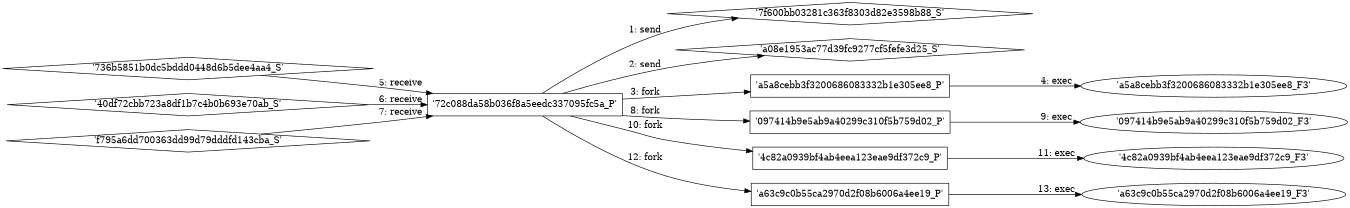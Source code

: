 digraph "D:\Learning\Paper\apt\基于CTI的攻击预警\Dataset\攻击图\ASGfromALLCTI\Threat Source newsletter (Feb. 20, 2020).dot" {
rankdir="LR"
size="9"
fixedsize="false"
splines="true"
nodesep=0.3
ranksep=0
fontsize=10
overlap="scalexy"
engine= "neato"
	"'7f600bb03281c363f8303d82e3598b88_S'" [node_type=Socket shape=diamond]
	"'72c088da58b036f8a5eedc337095fc5a_P'" [node_type=Process shape=box]
	"'72c088da58b036f8a5eedc337095fc5a_P'" -> "'7f600bb03281c363f8303d82e3598b88_S'" [label="1: send"]
	"'a08e1953ac77d39fc9277cf5fefe3d25_S'" [node_type=Socket shape=diamond]
	"'72c088da58b036f8a5eedc337095fc5a_P'" [node_type=Process shape=box]
	"'72c088da58b036f8a5eedc337095fc5a_P'" -> "'a08e1953ac77d39fc9277cf5fefe3d25_S'" [label="2: send"]
	"'72c088da58b036f8a5eedc337095fc5a_P'" [node_type=Process shape=box]
	"'a5a8cebb3f3200686083332b1e305ee8_P'" [node_type=Process shape=box]
	"'72c088da58b036f8a5eedc337095fc5a_P'" -> "'a5a8cebb3f3200686083332b1e305ee8_P'" [label="3: fork"]
	"'a5a8cebb3f3200686083332b1e305ee8_P'" [node_type=Process shape=box]
	"'a5a8cebb3f3200686083332b1e305ee8_F3'" [node_type=File shape=ellipse]
	"'a5a8cebb3f3200686083332b1e305ee8_P'" -> "'a5a8cebb3f3200686083332b1e305ee8_F3'" [label="4: exec"]
	"'72c088da58b036f8a5eedc337095fc5a_P'" [node_type=Process shape=box]
	"'736b5851b0dc5bddd0448d6b5dee4aa4_S'" [node_type=Socket shape=diamond]
	"'736b5851b0dc5bddd0448d6b5dee4aa4_S'" -> "'72c088da58b036f8a5eedc337095fc5a_P'" [label="5: receive"]
	"'72c088da58b036f8a5eedc337095fc5a_P'" [node_type=Process shape=box]
	"'40df72cbb723a8df1b7c4b0b693e70ab_S'" [node_type=Socket shape=diamond]
	"'40df72cbb723a8df1b7c4b0b693e70ab_S'" -> "'72c088da58b036f8a5eedc337095fc5a_P'" [label="6: receive"]
	"'72c088da58b036f8a5eedc337095fc5a_P'" [node_type=Process shape=box]
	"'f795a6dd700363dd99d79dddfd143cba_S'" [node_type=Socket shape=diamond]
	"'f795a6dd700363dd99d79dddfd143cba_S'" -> "'72c088da58b036f8a5eedc337095fc5a_P'" [label="7: receive"]
	"'72c088da58b036f8a5eedc337095fc5a_P'" [node_type=Process shape=box]
	"'097414b9e5ab9a40299c310f5b759d02_P'" [node_type=Process shape=box]
	"'72c088da58b036f8a5eedc337095fc5a_P'" -> "'097414b9e5ab9a40299c310f5b759d02_P'" [label="8: fork"]
	"'097414b9e5ab9a40299c310f5b759d02_P'" [node_type=Process shape=box]
	"'097414b9e5ab9a40299c310f5b759d02_F3'" [node_type=File shape=ellipse]
	"'097414b9e5ab9a40299c310f5b759d02_P'" -> "'097414b9e5ab9a40299c310f5b759d02_F3'" [label="9: exec"]
	"'72c088da58b036f8a5eedc337095fc5a_P'" [node_type=Process shape=box]
	"'4c82a0939bf4ab4eea123eae9df372c9_P'" [node_type=Process shape=box]
	"'72c088da58b036f8a5eedc337095fc5a_P'" -> "'4c82a0939bf4ab4eea123eae9df372c9_P'" [label="10: fork"]
	"'4c82a0939bf4ab4eea123eae9df372c9_P'" [node_type=Process shape=box]
	"'4c82a0939bf4ab4eea123eae9df372c9_F3'" [node_type=File shape=ellipse]
	"'4c82a0939bf4ab4eea123eae9df372c9_P'" -> "'4c82a0939bf4ab4eea123eae9df372c9_F3'" [label="11: exec"]
	"'72c088da58b036f8a5eedc337095fc5a_P'" [node_type=Process shape=box]
	"'a63c9c0b55ca2970d2f08b6006a4ee19_P'" [node_type=Process shape=box]
	"'72c088da58b036f8a5eedc337095fc5a_P'" -> "'a63c9c0b55ca2970d2f08b6006a4ee19_P'" [label="12: fork"]
	"'a63c9c0b55ca2970d2f08b6006a4ee19_P'" [node_type=Process shape=box]
	"'a63c9c0b55ca2970d2f08b6006a4ee19_F3'" [node_type=File shape=ellipse]
	"'a63c9c0b55ca2970d2f08b6006a4ee19_P'" -> "'a63c9c0b55ca2970d2f08b6006a4ee19_F3'" [label="13: exec"]
}
